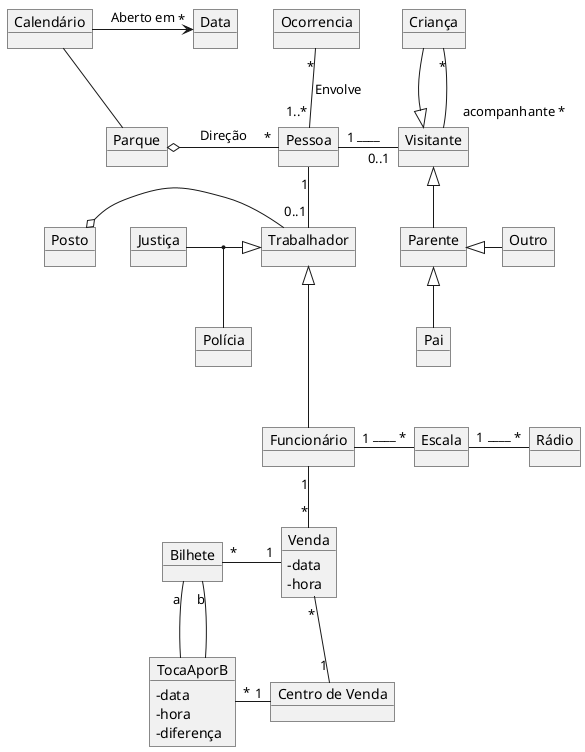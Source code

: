 @startuml mod10ima01
skinparam ClassAttributeIconSize 0

object "Ocorrencia" as oc
object "Pessoa" as pe
object "Trabalhador" as tr
object "Funcionário" as fu
object "Venda" as ve
ve : - data
ve : - hora
object "Centro de Venda" as ce
object "Parque" as pa
object "Calendário" as ca
object "Data" as da
object "Visitante" as vi
object "Criança" as cr
object "Parente" as pr
object "Pai" as pi
object "Outro" as ou
object "Posto" as po
object "Polícia" as pl
object "Justiça" as ju
object "Escala" as es
object "Rádio" as rd
object "Bilhete" as bi
object "TocaAporB" as to
to : - data
to : - hora
to : - diferença




oc "*"--"1..*" pe : Envolve
pe "1"--"0..1" tr
tr <|--- fu
fu "1"--"*" ve
ve "*"--"1" ce
pa o-right-"*" pe : Direção
ca -- pa
ca -right->"*"da : Aberto em
pe "1"-right-"0..1"vi : ____  
cr --|> vi
cr "*"--"acompanhante *"vi
vi <|-- pr
pr <|-- pi
pr <|-right- ou 
po o-right- tr
ju -right-|> tr
(ju,tr)--pl
fu "1"-right-"*"es : ____  
es "1"-right-"*"rd : ____  
bi "*"-right-"1"ve
bi "a"-- to
bi "b"--to
to "*"-right-"1"ce